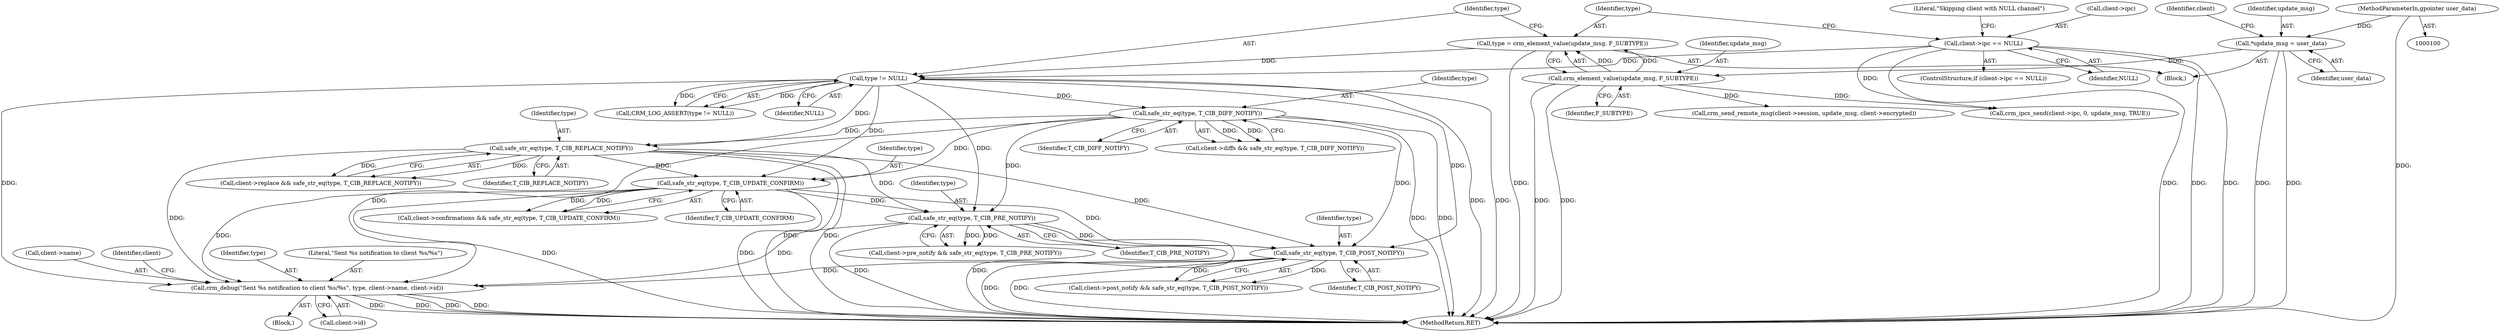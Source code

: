 digraph "1_pacemaker_564f7cc2a51dcd2f28ab12a13394f31be5aa3c93_0@pointer" {
"1000238" [label="(Call,crm_debug(\"Sent %s notification to client %s/%s\", type, client->name, client->id))"];
"1000185" [label="(Call,safe_str_eq(type, T_CIB_PRE_NOTIFY))"];
"1000159" [label="(Call,safe_str_eq(type, T_CIB_REPLACE_NOTIFY))"];
"1000138" [label="(Call,type != NULL)"];
"1000132" [label="(Call,type = crm_element_value(update_msg, F_SUBTYPE))"];
"1000134" [label="(Call,crm_element_value(update_msg, F_SUBTYPE))"];
"1000118" [label="(Call,*update_msg = user_data)"];
"1000103" [label="(MethodParameterIn,gpointer user_data)"];
"1000122" [label="(Call,client->ipc == NULL)"];
"1000146" [label="(Call,safe_str_eq(type, T_CIB_DIFF_NOTIFY))"];
"1000172" [label="(Call,safe_str_eq(type, T_CIB_UPDATE_CONFIRM))"];
"1000198" [label="(Call,safe_str_eq(type, T_CIB_POST_NOTIFY))"];
"1000120" [label="(Identifier,user_data)"];
"1000137" [label="(Call,CRM_LOG_ASSERT(type != NULL))"];
"1000238" [label="(Call,crm_debug(\"Sent %s notification to client %s/%s\", type, client->name, client->id))"];
"1000124" [label="(Identifier,client)"];
"1000121" [label="(ControlStructure,if (client->ipc == NULL))"];
"1000126" [label="(Identifier,NULL)"];
"1000160" [label="(Identifier,type)"];
"1000146" [label="(Call,safe_str_eq(type, T_CIB_DIFF_NOTIFY))"];
"1000147" [label="(Identifier,type)"];
"1000198" [label="(Call,safe_str_eq(type, T_CIB_POST_NOTIFY))"];
"1000129" [label="(Literal,\"Skipping client with NULL channel\")"];
"1000122" [label="(Call,client->ipc == NULL)"];
"1000241" [label="(Call,client->name)"];
"1000118" [label="(Call,*update_msg = user_data)"];
"1000119" [label="(Identifier,update_msg)"];
"1000194" [label="(Call,client->post_notify && safe_str_eq(type, T_CIB_POST_NOTIFY))"];
"1000139" [label="(Identifier,type)"];
"1000159" [label="(Call,safe_str_eq(type, T_CIB_REPLACE_NOTIFY))"];
"1000264" [label="(MethodReturn,RET)"];
"1000161" [label="(Identifier,T_CIB_REPLACE_NOTIFY)"];
"1000186" [label="(Identifier,type)"];
"1000136" [label="(Identifier,F_SUBTYPE)"];
"1000249" [label="(Identifier,client)"];
"1000132" [label="(Call,type = crm_element_value(update_msg, F_SUBTYPE))"];
"1000168" [label="(Call,client->confirmations && safe_str_eq(type, T_CIB_UPDATE_CONFIRM))"];
"1000104" [label="(Block,)"];
"1000187" [label="(Identifier,T_CIB_PRE_NOTIFY)"];
"1000247" [label="(Call,crm_send_remote_msg(client->session, update_msg, client->encrypted))"];
"1000148" [label="(Identifier,T_CIB_DIFF_NOTIFY)"];
"1000200" [label="(Identifier,T_CIB_POST_NOTIFY)"];
"1000155" [label="(Call,client->replace && safe_str_eq(type, T_CIB_REPLACE_NOTIFY))"];
"1000133" [label="(Identifier,type)"];
"1000123" [label="(Call,client->ipc)"];
"1000173" [label="(Identifier,type)"];
"1000138" [label="(Call,type != NULL)"];
"1000199" [label="(Identifier,type)"];
"1000237" [label="(Block,)"];
"1000134" [label="(Call,crm_element_value(update_msg, F_SUBTYPE))"];
"1000240" [label="(Identifier,type)"];
"1000140" [label="(Identifier,NULL)"];
"1000172" [label="(Call,safe_str_eq(type, T_CIB_UPDATE_CONFIRM))"];
"1000215" [label="(Call,crm_ipcs_send(client->ipc, 0, update_msg, TRUE))"];
"1000103" [label="(MethodParameterIn,gpointer user_data)"];
"1000142" [label="(Call,client->diffs && safe_str_eq(type, T_CIB_DIFF_NOTIFY))"];
"1000244" [label="(Call,client->id)"];
"1000239" [label="(Literal,\"Sent %s notification to client %s/%s\")"];
"1000135" [label="(Identifier,update_msg)"];
"1000181" [label="(Call,client->pre_notify && safe_str_eq(type, T_CIB_PRE_NOTIFY))"];
"1000185" [label="(Call,safe_str_eq(type, T_CIB_PRE_NOTIFY))"];
"1000174" [label="(Identifier,T_CIB_UPDATE_CONFIRM)"];
"1000238" -> "1000237"  [label="AST: "];
"1000238" -> "1000244"  [label="CFG: "];
"1000239" -> "1000238"  [label="AST: "];
"1000240" -> "1000238"  [label="AST: "];
"1000241" -> "1000238"  [label="AST: "];
"1000244" -> "1000238"  [label="AST: "];
"1000249" -> "1000238"  [label="CFG: "];
"1000238" -> "1000264"  [label="DDG: "];
"1000238" -> "1000264"  [label="DDG: "];
"1000238" -> "1000264"  [label="DDG: "];
"1000238" -> "1000264"  [label="DDG: "];
"1000185" -> "1000238"  [label="DDG: "];
"1000159" -> "1000238"  [label="DDG: "];
"1000138" -> "1000238"  [label="DDG: "];
"1000198" -> "1000238"  [label="DDG: "];
"1000172" -> "1000238"  [label="DDG: "];
"1000146" -> "1000238"  [label="DDG: "];
"1000185" -> "1000181"  [label="AST: "];
"1000185" -> "1000187"  [label="CFG: "];
"1000186" -> "1000185"  [label="AST: "];
"1000187" -> "1000185"  [label="AST: "];
"1000181" -> "1000185"  [label="CFG: "];
"1000185" -> "1000264"  [label="DDG: "];
"1000185" -> "1000264"  [label="DDG: "];
"1000185" -> "1000181"  [label="DDG: "];
"1000185" -> "1000181"  [label="DDG: "];
"1000159" -> "1000185"  [label="DDG: "];
"1000138" -> "1000185"  [label="DDG: "];
"1000172" -> "1000185"  [label="DDG: "];
"1000146" -> "1000185"  [label="DDG: "];
"1000185" -> "1000198"  [label="DDG: "];
"1000159" -> "1000155"  [label="AST: "];
"1000159" -> "1000161"  [label="CFG: "];
"1000160" -> "1000159"  [label="AST: "];
"1000161" -> "1000159"  [label="AST: "];
"1000155" -> "1000159"  [label="CFG: "];
"1000159" -> "1000264"  [label="DDG: "];
"1000159" -> "1000264"  [label="DDG: "];
"1000159" -> "1000155"  [label="DDG: "];
"1000159" -> "1000155"  [label="DDG: "];
"1000138" -> "1000159"  [label="DDG: "];
"1000146" -> "1000159"  [label="DDG: "];
"1000159" -> "1000172"  [label="DDG: "];
"1000159" -> "1000198"  [label="DDG: "];
"1000138" -> "1000137"  [label="AST: "];
"1000138" -> "1000140"  [label="CFG: "];
"1000139" -> "1000138"  [label="AST: "];
"1000140" -> "1000138"  [label="AST: "];
"1000137" -> "1000138"  [label="CFG: "];
"1000138" -> "1000264"  [label="DDG: "];
"1000138" -> "1000264"  [label="DDG: "];
"1000138" -> "1000137"  [label="DDG: "];
"1000138" -> "1000137"  [label="DDG: "];
"1000132" -> "1000138"  [label="DDG: "];
"1000122" -> "1000138"  [label="DDG: "];
"1000138" -> "1000146"  [label="DDG: "];
"1000138" -> "1000172"  [label="DDG: "];
"1000138" -> "1000198"  [label="DDG: "];
"1000132" -> "1000104"  [label="AST: "];
"1000132" -> "1000134"  [label="CFG: "];
"1000133" -> "1000132"  [label="AST: "];
"1000134" -> "1000132"  [label="AST: "];
"1000139" -> "1000132"  [label="CFG: "];
"1000132" -> "1000264"  [label="DDG: "];
"1000134" -> "1000132"  [label="DDG: "];
"1000134" -> "1000132"  [label="DDG: "];
"1000134" -> "1000136"  [label="CFG: "];
"1000135" -> "1000134"  [label="AST: "];
"1000136" -> "1000134"  [label="AST: "];
"1000134" -> "1000264"  [label="DDG: "];
"1000134" -> "1000264"  [label="DDG: "];
"1000118" -> "1000134"  [label="DDG: "];
"1000134" -> "1000215"  [label="DDG: "];
"1000134" -> "1000247"  [label="DDG: "];
"1000118" -> "1000104"  [label="AST: "];
"1000118" -> "1000120"  [label="CFG: "];
"1000119" -> "1000118"  [label="AST: "];
"1000120" -> "1000118"  [label="AST: "];
"1000124" -> "1000118"  [label="CFG: "];
"1000118" -> "1000264"  [label="DDG: "];
"1000118" -> "1000264"  [label="DDG: "];
"1000103" -> "1000118"  [label="DDG: "];
"1000103" -> "1000100"  [label="AST: "];
"1000103" -> "1000264"  [label="DDG: "];
"1000122" -> "1000121"  [label="AST: "];
"1000122" -> "1000126"  [label="CFG: "];
"1000123" -> "1000122"  [label="AST: "];
"1000126" -> "1000122"  [label="AST: "];
"1000129" -> "1000122"  [label="CFG: "];
"1000133" -> "1000122"  [label="CFG: "];
"1000122" -> "1000264"  [label="DDG: "];
"1000122" -> "1000264"  [label="DDG: "];
"1000122" -> "1000264"  [label="DDG: "];
"1000122" -> "1000215"  [label="DDG: "];
"1000146" -> "1000142"  [label="AST: "];
"1000146" -> "1000148"  [label="CFG: "];
"1000147" -> "1000146"  [label="AST: "];
"1000148" -> "1000146"  [label="AST: "];
"1000142" -> "1000146"  [label="CFG: "];
"1000146" -> "1000264"  [label="DDG: "];
"1000146" -> "1000264"  [label="DDG: "];
"1000146" -> "1000142"  [label="DDG: "];
"1000146" -> "1000142"  [label="DDG: "];
"1000146" -> "1000172"  [label="DDG: "];
"1000146" -> "1000198"  [label="DDG: "];
"1000172" -> "1000168"  [label="AST: "];
"1000172" -> "1000174"  [label="CFG: "];
"1000173" -> "1000172"  [label="AST: "];
"1000174" -> "1000172"  [label="AST: "];
"1000168" -> "1000172"  [label="CFG: "];
"1000172" -> "1000264"  [label="DDG: "];
"1000172" -> "1000264"  [label="DDG: "];
"1000172" -> "1000168"  [label="DDG: "];
"1000172" -> "1000168"  [label="DDG: "];
"1000172" -> "1000198"  [label="DDG: "];
"1000198" -> "1000194"  [label="AST: "];
"1000198" -> "1000200"  [label="CFG: "];
"1000199" -> "1000198"  [label="AST: "];
"1000200" -> "1000198"  [label="AST: "];
"1000194" -> "1000198"  [label="CFG: "];
"1000198" -> "1000264"  [label="DDG: "];
"1000198" -> "1000264"  [label="DDG: "];
"1000198" -> "1000194"  [label="DDG: "];
"1000198" -> "1000194"  [label="DDG: "];
}
